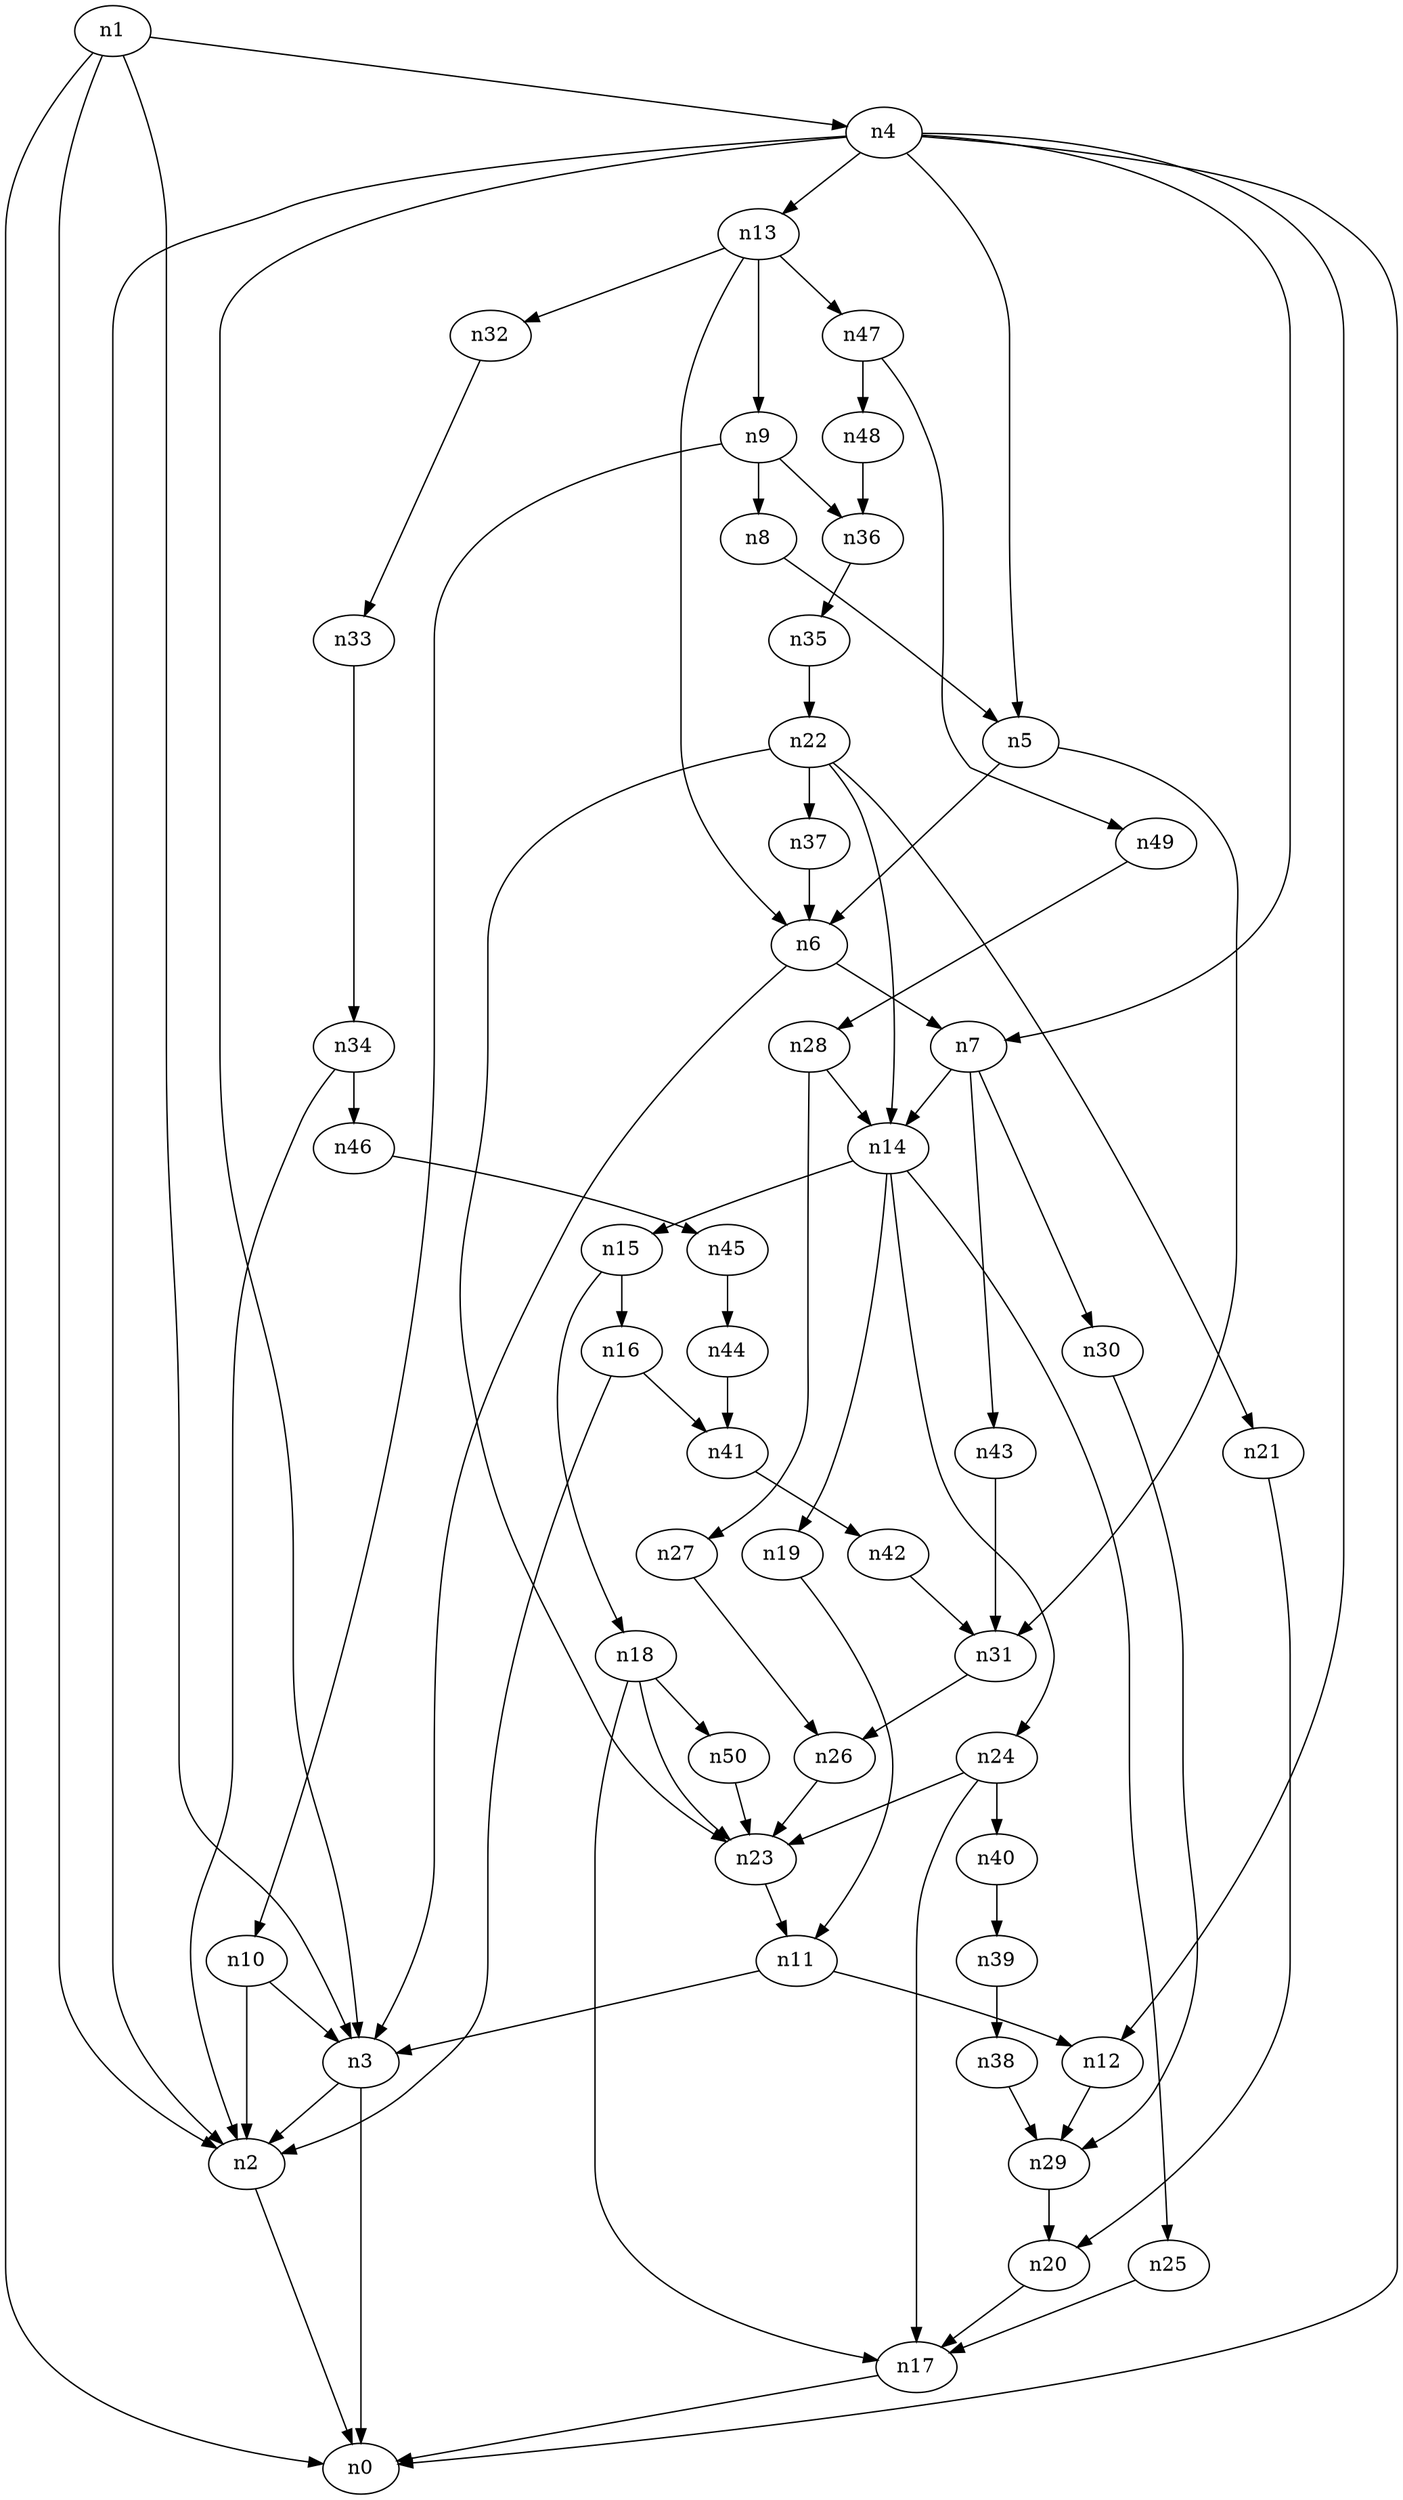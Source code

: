 digraph G {
	n1 -> n0	 [_graphml_id=e0];
	n1 -> n2	 [_graphml_id=e1];
	n1 -> n3	 [_graphml_id=e6];
	n1 -> n4	 [_graphml_id=e9];
	n2 -> n0	 [_graphml_id=e5];
	n3 -> n0	 [_graphml_id=e8];
	n3 -> n2	 [_graphml_id=e2];
	n4 -> n0	 [_graphml_id=e4];
	n4 -> n2	 [_graphml_id=e7];
	n4 -> n3	 [_graphml_id=e3];
	n4 -> n5	 [_graphml_id=e10];
	n4 -> n7	 [_graphml_id=e14];
	n4 -> n12	 [_graphml_id=e21];
	n4 -> n13	 [_graphml_id=e24];
	n5 -> n6	 [_graphml_id=e11];
	n5 -> n31	 [_graphml_id=e53];
	n6 -> n3	 [_graphml_id=e12];
	n6 -> n7	 [_graphml_id=e13];
	n7 -> n14	 [_graphml_id=e25];
	n7 -> n30	 [_graphml_id=e51];
	n7 -> n43	 [_graphml_id=e72];
	n8 -> n5	 [_graphml_id=e15];
	n9 -> n8	 [_graphml_id=e16];
	n9 -> n10	 [_graphml_id=e17];
	n9 -> n36	 [_graphml_id=e61];
	n10 -> n2	 [_graphml_id=e18];
	n10 -> n3	 [_graphml_id=e34];
	n11 -> n3	 [_graphml_id=e19];
	n11 -> n12	 [_graphml_id=e20];
	n12 -> n29	 [_graphml_id=e83];
	n13 -> n6	 [_graphml_id=e22];
	n13 -> n9	 [_graphml_id=e23];
	n13 -> n32	 [_graphml_id=e55];
	n13 -> n47	 [_graphml_id=e78];
	n14 -> n15	 [_graphml_id=e26];
	n14 -> n19	 [_graphml_id=e33];
	n14 -> n24	 [_graphml_id=e41];
	n14 -> n25	 [_graphml_id=e43];
	n15 -> n16	 [_graphml_id=e27];
	n15 -> n18	 [_graphml_id=e31];
	n16 -> n2	 [_graphml_id=e28];
	n16 -> n41	 [_graphml_id=e69];
	n17 -> n0	 [_graphml_id=e29];
	n18 -> n17	 [_graphml_id=e30];
	n18 -> n23	 [_graphml_id=e64];
	n18 -> n50	 [_graphml_id=e85];
	n19 -> n11	 [_graphml_id=e32];
	n20 -> n17	 [_graphml_id=e35];
	n21 -> n20	 [_graphml_id=e36];
	n22 -> n14	 [_graphml_id=e38];
	n22 -> n21	 [_graphml_id=e37];
	n22 -> n23	 [_graphml_id=e54];
	n22 -> n37	 [_graphml_id=e63];
	n23 -> n11	 [_graphml_id=e39];
	n24 -> n17	 [_graphml_id=e44];
	n24 -> n23	 [_graphml_id=e40];
	n24 -> n40	 [_graphml_id=e68];
	n25 -> n17	 [_graphml_id=e42];
	n26 -> n23	 [_graphml_id=e45];
	n27 -> n26	 [_graphml_id=e46];
	n28 -> n14	 [_graphml_id=e48];
	n28 -> n27	 [_graphml_id=e47];
	n29 -> n20	 [_graphml_id=e49];
	n30 -> n29	 [_graphml_id=e50];
	n31 -> n26	 [_graphml_id=e52];
	n32 -> n33	 [_graphml_id=e56];
	n33 -> n34	 [_graphml_id=e57];
	n34 -> n2	 [_graphml_id=e58];
	n34 -> n46	 [_graphml_id=e77];
	n35 -> n22	 [_graphml_id=e59];
	n36 -> n35	 [_graphml_id=e60];
	n37 -> n6	 [_graphml_id=e62];
	n38 -> n29	 [_graphml_id=e65];
	n39 -> n38	 [_graphml_id=e66];
	n40 -> n39	 [_graphml_id=e67];
	n41 -> n42	 [_graphml_id=e70];
	n42 -> n31	 [_graphml_id=e71];
	n43 -> n31	 [_graphml_id=e73];
	n44 -> n41	 [_graphml_id=e74];
	n45 -> n44	 [_graphml_id=e75];
	n46 -> n45	 [_graphml_id=e76];
	n47 -> n48	 [_graphml_id=e79];
	n47 -> n49	 [_graphml_id=e81];
	n48 -> n36	 [_graphml_id=e80];
	n49 -> n28	 [_graphml_id=e82];
	n50 -> n23	 [_graphml_id=e84];
}
